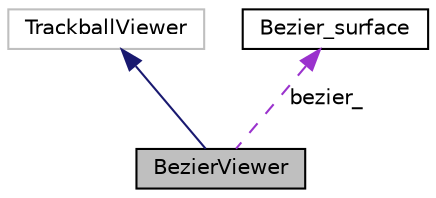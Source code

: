 digraph "BezierViewer"
{
  edge [fontname="Helvetica",fontsize="10",labelfontname="Helvetica",labelfontsize="10"];
  node [fontname="Helvetica",fontsize="10",shape=record];
  Node2 [label="BezierViewer",height=0.2,width=0.4,color="black", fillcolor="grey75", style="filled", fontcolor="black"];
  Node3 -> Node2 [dir="back",color="midnightblue",fontsize="10",style="solid",fontname="Helvetica"];
  Node3 [label="TrackballViewer",height=0.2,width=0.4,color="grey75", fillcolor="white", style="filled"];
  Node4 -> Node2 [dir="back",color="darkorchid3",fontsize="10",style="dashed",label=" bezier_" ,fontname="Helvetica"];
  Node4 [label="Bezier_surface",height=0.2,width=0.4,color="black", fillcolor="white", style="filled",URL="$classBezier__surface.html",tooltip="A surface represented by a collection of Bezier patches. "];
}
